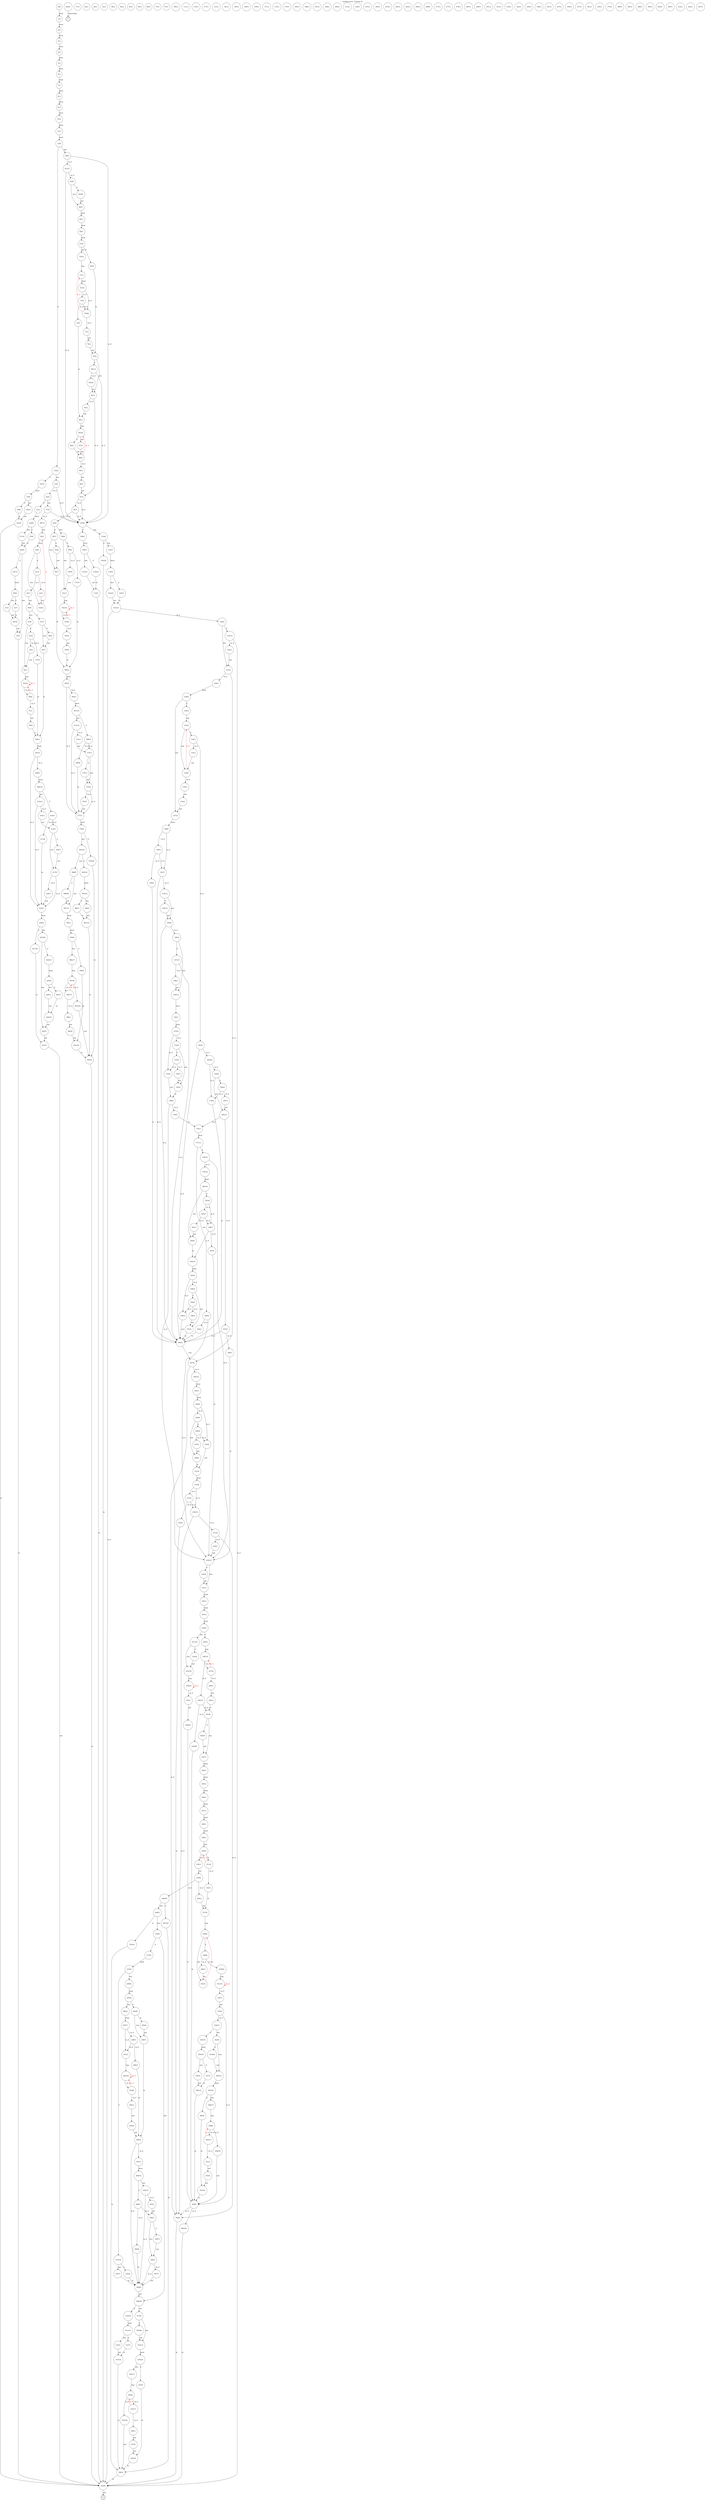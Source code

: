 digraph finite_state_machine {
    label = "mozjpeg.wasm - function 32"
    labelloc =  t
    labelfontsize = 16
    labelfontcolor = black
    labelfontname = "Helvetica"
    node [shape = doublecircle]; E U ;
node [shape=circle, fontcolor=black, style="", label="0(6)"]0
node [shape=circle, fontcolor=black, style="", label="1(1)"]1
node [shape=circle, fontcolor=black, style="", label="2(1)"]2
node [shape=circle, fontcolor=black, style="", label="3(1)"]3
node [shape=circle, fontcolor=black, style="", label="4(1)"]4
node [shape=circle, fontcolor=black, style="", label="5(1)"]5
node [shape=circle, fontcolor=black, style="", label="6(1)"]6
node [shape=circle, fontcolor=black, style="", label="7(1)"]7
node [shape=circle, fontcolor=black, style="", label="8(1)"]8
node [shape=circle, fontcolor=black, style="", label="9(1)"]9
node [shape=circle, fontcolor=black, style="", label="10(1)"]10
node [shape=circle, fontcolor=black, style="", label="11(1)"]11
node [shape=circle, fontcolor=black, style="", label="12(4)"]12
node [shape=circle, fontcolor=black, style="", label="13(22)"]13
node [shape=circle, fontcolor=black, style="", label="14(19)"]14
node [shape=circle, fontcolor=black, style="", label="15(9)"]15
node [shape=circle, fontcolor=black, style="", label="16(8)"]16
node [shape=circle, fontcolor=black, style="", label="17(1)"]17
node [shape=circle, fontcolor=black, style="", label="18(10)"]18
node [shape=circle, fontcolor=black, style="", label="19(18)"]19
node [shape=circle, fontcolor=black, style="", label="20(1)"]20
node [shape=circle, fontcolor=black, style="", label="21(6)"]21
node [shape=circle, fontcolor=black, style="", label="22(2)"]22
node [shape=circle, fontcolor=black, style="", label="23(1)"]23
node [shape=circle, fontcolor=black, style="", label="24(85)"]24
node [shape=circle, fontcolor=black, style="", label="25(9)"]25
node [shape=circle, fontcolor=black, style="", label="26(1)"]26
node [shape=circle, fontcolor=black, style="", label="27(10)"]27
node [shape=circle, fontcolor=black, style="", label="28(30)"]28
node [shape=circle, fontcolor=black, style="", label="29(13)"]29
node [shape=circle, fontcolor=black, style="", label="30(8)"]30
node [shape=circle, fontcolor=black, style="", label="31(7)"]31
node [shape=circle, fontcolor=black, style="", label="32(1)"]32
node [shape=circle, fontcolor=black, style="", label="33(3)"]33
node [shape=circle, fontcolor=black, style="", label="34(14)"]34
node [shape=circle, fontcolor=black, style="", label="35(7)"]35
node [shape=circle, fontcolor=black, style="", label="36(1)"]36
node [shape=circle, fontcolor=black, style="", label="37(5)"]37
node [shape=circle, fontcolor=black, style="", label="38(72)"]38
node [shape=circle, fontcolor=black, style="", label="39(1)"]39
node [shape=circle, fontcolor=black, style="", label="40(5)"]40
node [shape=circle, fontcolor=black, style="", label="41(5)"]41
node [shape=circle, fontcolor=black, style="", label="42(1)"]42
node [shape=circle, fontcolor=black, style="", label="43(22)"]43
node [shape=circle, fontcolor=black, style="", label="44(1)"]44
node [shape=circle, fontcolor=black, style="", label="45(1)"]45
node [shape=circle, fontcolor=black, style="", label="46(9)"]46
node [shape=circle, fontcolor=black, style="", label="47(7)"]47
node [shape=circle, fontcolor=black, style="", label="48(4)"]48
node [shape=circle, fontcolor=black, style="", label="49(7)"]49
node [shape=circle, fontcolor=black, style="", label="50(1)"]50
node [shape=circle, fontcolor=black, style="", label="51(8)"]51
node [shape=circle, fontcolor=black, style="", label="52(5)"]52
node [shape=circle, fontcolor=black, style="", label="53(5)"]53
node [shape=circle, fontcolor=black, style="", label="54(1)"]54
node [shape=circle, fontcolor=black, style="", label="55(10)"]55
node [shape=circle, fontcolor=black, style="", label="56(8)"]56
node [shape=circle, fontcolor=black, style="", label="57(1)"]57
node [shape=circle, fontcolor=black, style="", label="58(4)"]58
node [shape=circle, fontcolor=black, style="", label="59(1)"]59
node [shape=circle, fontcolor=black, style="", label="60(6)"]60
node [shape=circle, fontcolor=black, style="", label="61(12)"]61
node [shape=circle, fontcolor=black, style="", label="62(6)"]62
node [shape=circle, fontcolor=black, style="", label="63(56)"]63
node [shape=circle, fontcolor=black, style="", label="64(5)"]64
node [shape=circle, fontcolor=black, style="", label="65(1)"]65
node [shape=circle, fontcolor=black, style="", label="66(1)"]66
node [shape=circle, fontcolor=black, style="", label="67(9)"]67
node [shape=circle, fontcolor=black, style="", label="68(3)"]68
node [shape=circle, fontcolor=black, style="", label="69(1)"]69
node [shape=circle, fontcolor=black, style="", label="70(16)"]70
node [shape=circle, fontcolor=black, style="", label="71(1)"]71
node [shape=circle, fontcolor=black, style="", label="72(10)"]72
node [shape=circle, fontcolor=black, style="", label="73(5)"]73
node [shape=circle, fontcolor=black, style="", label="74(5)"]74
node [shape=circle, fontcolor=black, style="", label="75(1)"]75
node [shape=circle, fontcolor=black, style="", label="76(28)"]76
node [shape=circle, fontcolor=black, style="", label="77(1)"]77
node [shape=circle, fontcolor=black, style="", label="78(1)"]78
node [shape=circle, fontcolor=black, style="", label="79(5)"]79
node [shape=circle, fontcolor=black, style="", label="80(13)"]80
node [shape=circle, fontcolor=black, style="", label="81(64)"]81
node [shape=circle, fontcolor=black, style="", label="82(3)"]82
node [shape=circle, fontcolor=black, style="", label="83(1)"]83
node [shape=circle, fontcolor=black, style="", label="84(1)"]84
node [shape=circle, fontcolor=black, style="", label="85(24)"]85
node [shape=circle, fontcolor=black, style="", label="86(2)"]86
node [shape=circle, fontcolor=black, style="", label="87(3)"]87
node [shape=circle, fontcolor=black, style="", label="88(2)"]88
node [shape=circle, fontcolor=black, style="", label="89(1)"]89
node [shape=circle, fontcolor=black, style="", label="90(1)"]90
node [shape=circle, fontcolor=black, style="", label="91(3)"]91
node [shape=circle, fontcolor=black, style="", label="92(7)"]92
node [shape=circle, fontcolor=black, style="", label="93(9)"]93
node [shape=circle, fontcolor=black, style="", label="94(7)"]94
node [shape=circle, fontcolor=black, style="", label="95(4)"]95
node [shape=circle, fontcolor=black, style="", label="96(7)"]96
node [shape=circle, fontcolor=black, style="", label="97(1)"]97
node [shape=circle, fontcolor=black, style="", label="98(8)"]98
node [shape=circle, fontcolor=black, style="", label="99(5)"]99
node [shape=circle, fontcolor=black, style="", label="100(5)"]100
node [shape=circle, fontcolor=black, style="", label="101(1)"]101
node [shape=circle, fontcolor=black, style="", label="102(10)"]102
node [shape=circle, fontcolor=black, style="", label="103(8)"]103
node [shape=circle, fontcolor=black, style="", label="104(1)"]104
node [shape=circle, fontcolor=black, style="", label="105(4)"]105
node [shape=circle, fontcolor=black, style="", label="106(1)"]106
node [shape=circle, fontcolor=black, style="", label="107(6)"]107
node [shape=circle, fontcolor=black, style="", label="108(4)"]108
node [shape=circle, fontcolor=black, style="", label="109(7)"]109
node [shape=circle, fontcolor=black, style="", label="110(25)"]110
node [shape=circle, fontcolor=black, style="", label="111(1)"]111
node [shape=circle, fontcolor=black, style="", label="112(21)"]112
node [shape=circle, fontcolor=black, style="", label="113(5)"]113
node [shape=circle, fontcolor=black, style="", label="114(1)"]114
node [shape=circle, fontcolor=black, style="", label="115(6)"]115
node [shape=circle, fontcolor=black, style="", label="116(29)"]116
node [shape=circle, fontcolor=black, style="", label="117(1)"]117
node [shape=circle, fontcolor=black, style="", label="118(7)"]118
node [shape=circle, fontcolor=black, style="", label="119(3)"]119
node [shape=circle, fontcolor=black, style="", label="120(3)"]120
node [shape=circle, fontcolor=black, style="", label="121(1)"]121
node [shape=circle, fontcolor=black, style="", label="122(23)"]122
node [shape=circle, fontcolor=black, style="", label="123(12)"]123
node [shape=circle, fontcolor=black, style="", label="124(4)"]124
node [shape=circle, fontcolor=black, style="", label="125(13)"]125
node [shape=circle, fontcolor=black, style="", label="126(1)"]126
node [shape=circle, fontcolor=black, style="", label="127(5)"]127
node [shape=circle, fontcolor=black, style="", label="128(1)"]128
node [shape=circle, fontcolor=black, style="", label="129(4)"]129
node [shape=circle, fontcolor=black, style="", label="130(3)"]130
node [shape=circle, fontcolor=black, style="", label="131(6)"]131
node [shape=circle, fontcolor=black, style="", label="132(7)"]132
node [shape=circle, fontcolor=black, style="", label="133(1)"]133
node [shape=circle, fontcolor=black, style="", label="134(4)"]134
node [shape=circle, fontcolor=black, style="", label="135(1)"]135
node [shape=circle, fontcolor=black, style="", label="136(1)"]136
node [shape=circle, fontcolor=black, style="", label="137(3)"]137
node [shape=circle, fontcolor=black, style="", label="138(8)"]138
node [shape=circle, fontcolor=black, style="", label="139(3)"]139
node [shape=circle, fontcolor=black, style="", label="140(4)"]140
node [shape=circle, fontcolor=black, style="", label="141(1)"]141
node [shape=circle, fontcolor=black, style="", label="142(7)"]142
node [shape=circle, fontcolor=black, style="", label="143(11)"]143
node [shape=circle, fontcolor=black, style="", label="144(13)"]144
node [shape=circle, fontcolor=black, style="", label="145(8)"]145
node [shape=circle, fontcolor=black, style="", label="146(4)"]146
node [shape=circle, fontcolor=black, style="", label="147(13)"]147
node [shape=circle, fontcolor=black, style="", label="148(1)"]148
node [shape=circle, fontcolor=black, style="", label="149(12)"]149
node [shape=circle, fontcolor=black, style="", label="150(1)"]150
node [shape=circle, fontcolor=black, style="", label="151(9)"]151
node [shape=circle, fontcolor=black, style="", label="152(6)"]152
node [shape=circle, fontcolor=black, style="", label="153(4)"]153
node [shape=circle, fontcolor=black, style="", label="154(1)"]154
node [shape=circle, fontcolor=black, style="", label="155(4)"]155
node [shape=circle, fontcolor=black, style="", label="156(1)"]156
node [shape=circle, fontcolor=black, style="", label="157(6)"]157
node [shape=circle, fontcolor=black, style="", label="158(4)"]158
node [shape=circle, fontcolor=black, style="", label="159(3)"]159
node [shape=circle, fontcolor=black, style="", label="160(1)"]160
node [shape=circle, fontcolor=black, style="", label="161(9)"]161
node [shape=circle, fontcolor=black, style="", label="162(20)"]162
node [shape=circle, fontcolor=black, style="", label="163(6)"]163
node [shape=circle, fontcolor=black, style="", label="164(4)"]164
node [shape=circle, fontcolor=black, style="", label="165(1)"]165
node [shape=circle, fontcolor=black, style="", label="166(11)"]166
node [shape=circle, fontcolor=black, style="", label="167(4)"]167
node [shape=circle, fontcolor=black, style="", label="168(1)"]168
node [shape=circle, fontcolor=black, style="", label="169(1)"]169
node [shape=circle, fontcolor=black, style="", label="170(3)"]170
node [shape=circle, fontcolor=black, style="", label="171(1)"]171
node [shape=circle, fontcolor=black, style="", label="172(3)"]172
node [shape=circle, fontcolor=black, style="", label="173(1)"]173
node [shape=circle, fontcolor=black, style="", label="174(4)"]174
node [shape=circle, fontcolor=black, style="", label="175(1)"]175
node [shape=circle, fontcolor=black, style="", label="176(1)"]176
node [shape=circle, fontcolor=black, style="", label="177(11)"]177
node [shape=circle, fontcolor=black, style="", label="178(15)"]178
node [shape=circle, fontcolor=black, style="", label="179(12)"]179
node [shape=circle, fontcolor=black, style="", label="180(10)"]180
node [shape=circle, fontcolor=black, style="", label="181(6)"]181
node [shape=circle, fontcolor=black, style="", label="182(3)"]182
node [shape=circle, fontcolor=black, style="", label="183(1)"]183
node [shape=circle, fontcolor=black, style="", label="184(4)"]184
node [shape=circle, fontcolor=black, style="", label="185(1)"]185
node [shape=circle, fontcolor=black, style="", label="186(7)"]186
node [shape=circle, fontcolor=black, style="", label="187(5)"]187
node [shape=circle, fontcolor=black, style="", label="188(1)"]188
node [shape=circle, fontcolor=black, style="", label="189(4)"]189
node [shape=circle, fontcolor=black, style="", label="190(1)"]190
node [shape=circle, fontcolor=black, style="", label="191(1)"]191
node [shape=circle, fontcolor=black, style="", label="192(12)"]192
node [shape=circle, fontcolor=black, style="", label="193(9)"]193
node [shape=circle, fontcolor=black, style="", label="194(6)"]194
node [shape=circle, fontcolor=black, style="", label="195(4)"]195
node [shape=circle, fontcolor=black, style="", label="196(1)"]196
node [shape=circle, fontcolor=black, style="", label="197(4)"]197
node [shape=circle, fontcolor=black, style="", label="198(1)"]198
node [shape=circle, fontcolor=black, style="", label="199(4)"]199
node [shape=circle, fontcolor=black, style="", label="200(7)"]200
node [shape=circle, fontcolor=black, style="", label="201(4)"]201
node [shape=circle, fontcolor=black, style="", label="202(12)"]202
node [shape=circle, fontcolor=black, style="", label="203(1)"]203
node [shape=circle, fontcolor=black, style="", label="204(9)"]204
node [shape=circle, fontcolor=black, style="", label="205(6)"]205
node [shape=circle, fontcolor=black, style="", label="206(4)"]206
node [shape=circle, fontcolor=black, style="", label="207(1)"]207
node [shape=circle, fontcolor=black, style="", label="208(4)"]208
node [shape=circle, fontcolor=black, style="", label="209(1)"]209
node [shape=circle, fontcolor=black, style="", label="210(6)"]210
node [shape=circle, fontcolor=black, style="", label="211(3)"]211
node [shape=circle, fontcolor=black, style="", label="212(8)"]212
node [shape=circle, fontcolor=black, style="", label="213(3)"]213
node [shape=circle, fontcolor=black, style="", label="214(4)"]214
node [shape=circle, fontcolor=black, style="", label="215(1)"]215
node [shape=circle, fontcolor=black, style="", label="216(15)"]216
node [shape=circle, fontcolor=black, style="", label="217(9)"]217
node [shape=circle, fontcolor=black, style="", label="218(1)"]218
node [shape=circle, fontcolor=black, style="", label="219(12)"]219
node [shape=circle, fontcolor=black, style="", label="220(4)"]220
node [shape=circle, fontcolor=black, style="", label="221(1)"]221
node [shape=circle, fontcolor=black, style="", label="222(1)"]222
node [shape=circle, fontcolor=black, style="", label="223(1)"]223
node [shape=circle, fontcolor=black, style="", label="224(4)"]224
node [shape=circle, fontcolor=black, style="", label="225(3)"]225
node [shape=circle, fontcolor=black, style="", label="226(10)"]226
node [shape=circle, fontcolor=black, style="", label="227(4)"]227
node [shape=circle, fontcolor=black, style="", label="228(1)"]228
node [shape=circle, fontcolor=black, style="", label="229(1)"]229
node [shape=circle, fontcolor=black, style="", label="230(1)"]230
node [shape=circle, fontcolor=black, style="", label="231(10)"]231
node [shape=circle, fontcolor=black, style="", label="232(4)"]232
node [shape=circle, fontcolor=black, style="", label="233(19)"]233
node [shape=circle, fontcolor=black, style="", label="234(23)"]234
node [shape=circle, fontcolor=black, style="", label="235(1)"]235
node [shape=circle, fontcolor=black, style="", label="236(42)"]236
node [shape=circle, fontcolor=black, style="", label="237(1)"]237
node [shape=circle, fontcolor=black, style="", label="238(13)"]238
node [shape=circle, fontcolor=black, style="", label="239(48)"]239
node [shape=circle, fontcolor=black, style="", label="240(1)"]240
node [shape=circle, fontcolor=black, style="", label="241(6)"]241
node [shape=circle, fontcolor=black, style="", label="242(6)"]242
node [shape=circle, fontcolor=black, style="", label="243(7)"]243
node [shape=circle, fontcolor=black, style="", label="244(1)"]244
node [shape=circle, fontcolor=black, style="", label="245(1)"]245
node [shape=circle, fontcolor=black, style="", label="246(1)"]246
node [shape=circle, fontcolor=black, style="", label="247(1)"]247
node [shape=circle, fontcolor=black, style="", label="248(1)"]248
node [shape=circle, fontcolor=black, style="", label="249(1)"]249
node [shape=circle, fontcolor=black, style="", label="250(5)"]250
node [shape=circle, fontcolor=black, style="", label="251(4)"]251
node [shape=circle, fontcolor=black, style="", label="252(1)"]252
node [shape=circle, fontcolor=black, style="", label="253(1)"]253
node [shape=circle, fontcolor=black, style="", label="254(1)"]254
node [shape=circle, fontcolor=black, style="", label="255(6)"]255
node [shape=circle, fontcolor=black, style="", label="256(1)"]256
node [shape=circle, fontcolor=black, style="", label="257(3)"]257
node [shape=circle, fontcolor=black, style="", label="258(6)"]258
node [shape=circle, fontcolor=black, style="", label="259(8)"]259
node [shape=circle, fontcolor=black, style="", label="260(1)"]260
node [shape=circle, fontcolor=black, style="", label="261(4)"]261
node [shape=circle, fontcolor=black, style="", label="262(1)"]262
node [shape=circle, fontcolor=black, style="", label="263(1)"]263
node [shape=circle, fontcolor=black, style="", label="264(1)"]264
node [shape=circle, fontcolor=black, style="", label="265(1)"]265
node [shape=circle, fontcolor=black, style="", label="266(56)"]266
node [shape=circle, fontcolor=black, style="", label="267(16)"]267
node [shape=circle, fontcolor=black, style="", label="268(1)"]268
node [shape=circle, fontcolor=black, style="", label="269(5)"]269
node [shape=circle, fontcolor=black, style="", label="270(21)"]270
node [shape=circle, fontcolor=black, style="", label="271(1)"]271
node [shape=circle, fontcolor=black, style="", label="272(8)"]272
node [shape=circle, fontcolor=black, style="", label="273(5)"]273
node [shape=circle, fontcolor=black, style="", label="274(4)"]274
node [shape=circle, fontcolor=black, style="", label="275(19)"]275
node [shape=circle, fontcolor=black, style="", label="276(9)"]276
node [shape=circle, fontcolor=black, style="", label="277(1)"]277
node [shape=circle, fontcolor=black, style="", label="278(7)"]278
node [shape=circle, fontcolor=black, style="", label="279(1)"]279
node [shape=circle, fontcolor=black, style="", label="280(4)"]280
node [shape=circle, fontcolor=black, style="", label="281(6)"]281
node [shape=circle, fontcolor=black, style="", label="282(6)"]282
node [shape=circle, fontcolor=black, style="", label="283(4)"]283
node [shape=circle, fontcolor=black, style="", label="284(7)"]284
node [shape=circle, fontcolor=black, style="", label="285(1)"]285
node [shape=circle, fontcolor=black, style="", label="286(1)"]286
node [shape=circle, fontcolor=black, style="", label="287(7)"]287
node [shape=circle, fontcolor=black, style="", label="288(7)"]288
node [shape=circle, fontcolor=black, style="", label="289(3)"]289
node [shape=circle, fontcolor=black, style="", label="290(1)"]290
node [shape=circle, fontcolor=black, style="", label="291(1)"]291
node [shape=circle, fontcolor=black, style="", label="292(10)"]292
node [shape=circle, fontcolor=black, style="", label="293(8)"]293
node [shape=circle, fontcolor=black, style="", label="294(1)"]294
node [shape=circle, fontcolor=black, style="", label="295(4)"]295
node [shape=circle, fontcolor=black, style="", label="296(3)"]296
node [shape=circle, fontcolor=black, style="", label="297(1)"]297
node [shape=circle, fontcolor=black, style="", label="298(12)"]298
node [shape=circle, fontcolor=black, style="", label="299(5)"]299
node [shape=circle, fontcolor=black, style="", label="300(9)"]300
node [shape=circle, fontcolor=black, style="", label="301(1)"]301
node [shape=circle, fontcolor=black, style="", label="302(14)"]302
node [shape=circle, fontcolor=black, style="", label="303(1)"]303
node [shape=circle, fontcolor=black, style="", label="304(7)"]304
node [shape=circle, fontcolor=black, style="", label="305(7)"]305
node [shape=circle, fontcolor=black, style="", label="306(5)"]306
node [shape=circle, fontcolor=black, style="", label="307(7)"]307
node [shape=circle, fontcolor=black, style="", label="308(9)"]308
node [shape=circle, fontcolor=black, style="", label="309(20)"]309
node [shape=circle, fontcolor=black, style="", label="310(10)"]310
node [shape=circle, fontcolor=black, style="", label="311(10)"]311
node [shape=circle, fontcolor=black, style="", label="312(7)"]312
node [shape=circle, fontcolor=black, style="", label="313(1)"]313
node [shape=circle, fontcolor=black, style="", label="314(3)"]314
node [shape=circle, fontcolor=black, style="", label="315(14)"]315
node [shape=circle, fontcolor=black, style="", label="316(1)"]316
node [shape=circle, fontcolor=black, style="", label="317(6)"]317
node [shape=circle, fontcolor=black, style="", label="318(56)"]318
node [shape=circle, fontcolor=black, style="", label="319(13)"]319
node [shape=circle, fontcolor=black, style="", label="320(10)"]320
node [shape=circle, fontcolor=black, style="", label="321(9)"]321
node [shape=circle, fontcolor=black, style="", label="322(1)"]322
node [shape=circle, fontcolor=black, style="", label="323(17)"]323
node [shape=circle, fontcolor=black, style="", label="324(8)"]324
node [shape=circle, fontcolor=black, style="", label="325(17)"]325
node [shape=circle, fontcolor=black, style="", label="326(1)"]326
node [shape=circle, fontcolor=black, style="", label="327(4)"]327
node [shape=circle, fontcolor=black, style="", label="328(10)"]328
node [shape=circle, fontcolor=black, style="", label="329(1)"]329
node [shape=circle, fontcolor=black, style="", label="330(95)"]330
node [shape=circle, fontcolor=black, style="", label="331(15)"]331
node [shape=circle, fontcolor=black, style="", label="332(1)"]332
node [shape=circle, fontcolor=black, style="", label="333(4)"]333
node [shape=circle, fontcolor=black, style="", label="334(21)"]334
node [shape=circle, fontcolor=black, style="", label="335(10)"]335
node [shape=circle, fontcolor=black, style="", label="336(10)"]336
node [shape=circle, fontcolor=black, style="", label="337(7)"]337
node [shape=circle, fontcolor=black, style="", label="338(1)"]338
node [shape=circle, fontcolor=black, style="", label="339(3)"]339
node [shape=circle, fontcolor=black, style="", label="340(14)"]340
node [shape=circle, fontcolor=black, style="", label="341(1)"]341
node [shape=circle, fontcolor=black, style="", label="342(9)"]342
node [shape=circle, fontcolor=black, style="", label="343(56)"]343
node [shape=circle, fontcolor=black, style="", label="344(10)"]344
node [shape=circle, fontcolor=black, style="", label="345(10)"]345
node [shape=circle, fontcolor=black, style="", label="346(9)"]346
node [shape=circle, fontcolor=black, style="", label="347(1)"]347
node [shape=circle, fontcolor=black, style="", label="348(17)"]348
node [shape=circle, fontcolor=black, style="", label="349(8)"]349
node [shape=circle, fontcolor=black, style="", label="350(17)"]350
node [shape=circle, fontcolor=black, style="", label="351(1)"]351
node [shape=circle, fontcolor=black, style="", label="352(4)"]352
node [shape=circle, fontcolor=black, style="", label="353(10)"]353
node [shape=circle, fontcolor=black, style="", label="354(1)"]354
node [shape=circle, fontcolor=black, style="", label="355(18)"]355
node [shape=circle, fontcolor=black, style="", label="356(5)"]356
node [shape=circle, fontcolor=black, style="", label="357(1)"]357
node [shape=circle, fontcolor=black, style="", label="358(18)"]358
node [shape=circle, fontcolor=black, style="", label="359(6)"]359
node [shape=circle, fontcolor=black, style="", label="360(29)"]360
node [shape=circle, fontcolor=black, style="", label="361(1)"]361
node [shape=circle, fontcolor=black, style="", label="362(6)"]362
node [shape=circle, fontcolor=black, style="", label="363(1)"]363
node [shape=circle, fontcolor=black, style="", label="364(1)"]364
node [shape=circle, fontcolor=black, style="", label="365(3)"]365
node [shape=circle, fontcolor=black, style="", label="366(1)"]366
node [shape=circle, fontcolor=black, style="", label="367(12)"]367
node [shape=circle, fontcolor=black, style="", label="368(5)"]368
node [shape=circle, fontcolor=black, style="", label="369(9)"]369
node [shape=circle, fontcolor=black, style="", label="370(1)"]370
node [shape=circle, fontcolor=black, style="", label="371(14)"]371
node [shape=circle, fontcolor=black, style="", label="372(1)"]372
node [shape=circle, fontcolor=black, style="", label="373(7)"]373
node [shape=circle, fontcolor=black, style="", label="374(7)"]374
node [shape=circle, fontcolor=black, style="", label="375(5)"]375
node [shape=circle, fontcolor=black, style="", label="376(7)"]376
node [shape=circle, fontcolor=black, style="", label="377(1)"]377
node [shape=circle, fontcolor=black, style="", label="378(4)"]378
node [shape=circle, fontcolor=black, style="", label="379(18)"]379
node [shape=circle, fontcolor=black, style="", label="380(1)"]380
node [shape=circle, fontcolor=black, style="", label="381(22)"]381
node [shape=circle, fontcolor=black, style="", label="382(10)"]382
node [shape=circle, fontcolor=black, style="", label="383(10)"]383
node [shape=circle, fontcolor=black, style="", label="384(7)"]384
node [shape=circle, fontcolor=black, style="", label="385(1)"]385
node [shape=circle, fontcolor=black, style="", label="386(3)"]386
node [shape=circle, fontcolor=black, style="", label="387(14)"]387
node [shape=circle, fontcolor=black, style="", label="388(1)"]388
node [shape=circle, fontcolor=black, style="", label="389(6)"]389
node [shape=circle, fontcolor=black, style="", label="390(56)"]390
node [shape=circle, fontcolor=black, style="", label="391(13)"]391
node [shape=circle, fontcolor=black, style="", label="392(1)"]392
node [shape=circle, fontcolor=black, style="", label="393(8)"]393
node [shape=circle, fontcolor=black, style="", label="394(9)"]394
node [shape=circle, fontcolor=black, style="", label="395(1)"]395
node [shape=circle, fontcolor=black, style="", label="396(17)"]396
node [shape=circle, fontcolor=black, style="", label="397(8)"]397
node [shape=circle, fontcolor=black, style="", label="398(17)"]398
node [shape=circle, fontcolor=black, style="", label="399(1)"]399
node [shape=circle, fontcolor=black, style="", label="400(4)"]400
node [shape=circle, fontcolor=black, style="", label="401(10)"]401
node [shape=circle, fontcolor=black, style="", label="402(1)"]402
node [shape=circle, fontcolor=black, style="", label="403(18)"]403
node [shape=circle, fontcolor=black, style="", label="404(5)"]404
node [shape=circle, fontcolor=black, style="", label="405(1)"]405
node [shape=circle, fontcolor=black, style="", label="406(1)"]406
node [shape=circle, fontcolor=black, style="", label="407(3)"]407
node [shape=circle, fontcolor=black, style="", label="408(1)"]408
node [shape=circle, fontcolor=black, style="", label="409(12)"]409
node [shape=circle, fontcolor=black, style="", label="410(5)"]410
node [shape=circle, fontcolor=black, style="", label="411(8)"]411
node [shape=circle, fontcolor=black, style="", label="412(1)"]412
node [shape=circle, fontcolor=black, style="", label="413(14)"]413
node [shape=circle, fontcolor=black, style="", label="414(1)"]414
node [shape=circle, fontcolor=black, style="", label="415(7)"]415
node [shape=circle, fontcolor=black, style="", label="416(7)"]416
node [shape=circle, fontcolor=black, style="", label="417(5)"]417
node [shape=circle, fontcolor=black, style="", label="418(7)"]418
node [shape=circle, fontcolor=black, style="", label="419(1)"]419
node [shape=circle, fontcolor=black, style="", label="420(4)"]420
node [shape=circle, fontcolor=black, style="", label="421(18)"]421
node [shape=circle, fontcolor=black, style="", label="422(1)"]422
node [shape=circle, fontcolor=black, style="", label="423(20)"]423
node [shape=circle, fontcolor=black, style="", label="424(13)"]424
node [shape=circle, fontcolor=black, style="", label="425(8)"]425
node [shape=circle, fontcolor=black, style="", label="426(7)"]426
node [shape=circle, fontcolor=black, style="", label="427(1)"]427
node [shape=circle, fontcolor=black, style="", label="428(3)"]428
node [shape=circle, fontcolor=black, style="", label="429(14)"]429
node [shape=circle, fontcolor=black, style="", label="430(7)"]430
node [shape=circle, fontcolor=black, style="", label="431(5)"]431
node [shape=circle, fontcolor=black, style="", label="432(6)"]432
node [shape=circle, fontcolor=black, style="", label="E"]E
node [shape=circle, fontcolor=black, style="", label="U"]U
    0 -> 1[label="block"];
    1 -> 2[label="block"];
    2 -> 3[label="block"];
    3 -> 4[label="block"];
    4 -> 5[label="block"];
    5 -> 6[label="block"];
    6 -> 7[label="block"];
    7 -> 8[label="block"];
    8 -> 9[label="block"];
    9 -> 10[label="block"];
    10 -> 11[label="block"];
    11 -> 12[label="block"];
    12 -> 13[label="if"];
    12 -> 60[label="else"];
    13 -> 14[label="if"];
    13 -> 21[label="else"];
    14 -> 15[label="block"];
    15 -> 16[label="if"];
    15 -> 18[label="else"];
    16 -> 19[label="br"];
    18 -> 19[label="end"];
    19 -> 432[label="br"];
    21 -> 22[label="~br_if"];
    21 -> 107[label="br_if"];
    22 -> 23[label="if"];
    22 -> 37[label="else"];
    23 -> 24[label="block"];
    24 -> 25[label="if"];
    24 -> 27[label="else"];
    25 -> 28[label="br"];
    27 -> 28[label="end"];
    28 -> 29[label="if"];
    28 -> 35[label="else"];
    29 -> 30[label="block"];
    30 -> 31[label="if"];
    30 -> 33[label="else"];
    31 -> 34[label="br"];
    33 -> 34[label="end"];
    34 -> 35[label="end"];
    35 -> 432[label="br"];
    37 -> 38[label="~br_if"];
    37 -> 107[label="br_if"];
    38 -> 39[label="loop"];
    39 -> 40[label="block"];
    40 -> 41[label="if"];
    40 -> 43[label="else"];
    41 -> 42[label="~br_if"];
    41 -> 45[label="br_if"];
    42 -> 43[label="end"];
    43 -> 39[color="red" fontcolor="red" label="br"];
    45 -> 46[label="end"];
    46 -> 47[label="if"];
    46 -> 51[label="else"];
    47 -> 48[label="if"];
    47 -> 49[label="else"];
    48 -> 49[label="end"];
    49 -> 406[label="br"];
    51 -> 52[label="if"];
    51 -> 54[label="else"];
    52 -> 53[label="~br_if"];
    52 -> 170[label="br_if"];
    53 -> 54[label="end"];
    54 -> 55[label="loop"];
    55 -> 56[label="~br_if"];
    55 -> 55[color="red" fontcolor="red" label="br_if"];
    56 -> 57[label="~br_if"];
    56 -> 55[color="red" fontcolor="red" label="br_if"];
    57 -> 58[label="end"];
    58 -> 406[label="br"];
    60 -> 61[label="~br_if"];
    60 -> 107[label="br_if"];
    61 -> 62[label="~br_if"];
    61 -> 107[label="br_if"];
    62 -> 63[label="if"];
    62 -> 64[label="else"];
    63 -> 64[label="end"];
    64 -> 65[label="block"];
    65 -> 66[label="block"];
    66 -> 67[label="block"];
    67 -> 68[label="if"];
    67 -> 70[label="else"];
    68 -> 79[label="br"];
    70 -> 71[label="loop"];
    71 -> 72[label="block"];
    72 -> 73[label="~br_if"];
    72 -> 76[label="br_if"];
    73 -> 74[label="~br_if"];
    73 -> 76[label="br_if"];
    74 -> 84[label="br"];
    76 -> 77[label="~br_if"];
    76 -> 71[color="red" fontcolor="red" label="br_if"];
    77 -> 78[label="end"];
    78 -> 79[label="end"];
    79 -> 80[label="if"];
    79 -> 82[label="else"];
    80 -> 81[label="~br_if"];
    80 -> 107[label="br_if"];
    81 -> 82[label="end"];
    82 -> 83[label="~br_if"];
    82 -> 91[label="br_if"];
    83 -> 84[label="end"];
    84 -> 85[label="loop"];
    85 -> 86[label="if"];
    85 -> 87[label="else"];
    86 -> 88[label="end"];
    87 -> 88[label="end"];
    88 -> 89[label="~br_if"];
    88 -> 85[color="red" fontcolor="red" label="br_if"];
    89 -> 90[label="end"];
    90 -> 91[label="end"];
    91 -> 92[label="~br_if"];
    91 -> 107[label="br_if"];
    92 -> 93[label="~br_if"];
    92 -> 107[label="br_if"];
    93 -> 94[label="if"];
    93 -> 98[label="else"];
    94 -> 95[label="if"];
    94 -> 96[label="else"];
    95 -> 96[label="end"];
    96 -> 364[label="br"];
    98 -> 99[label="if"];
    98 -> 101[label="else"];
    99 -> 100[label="~br_if"];
    99 -> 172[label="br_if"];
    100 -> 101[label="end"];
    101 -> 102[label="loop"];
    102 -> 103[label="~br_if"];
    102 -> 102[color="red" fontcolor="red" label="br_if"];
    103 -> 104[label="~br_if"];
    103 -> 102[color="red" fontcolor="red" label="br_if"];
    104 -> 105[label="end"];
    105 -> 364[label="br"];
    107 -> 108[label="if"];
    107 -> 115[label="else"];
    108 -> 109[label="block"];
    109 -> 110[label="if"];
    109 -> 112[label="else"];
    110 -> 113[label="br"];
    112 -> 113[label="end"];
    113 -> 432[label="br"];
    115 -> 116[label="if"];
    115 -> 118[label="else"];
    116 -> 432[label="br"];
    118 -> 119[label="block"];
    119 -> 120[label="if"];
    119 -> 122[label="else"];
    120 -> 123[label="br"];
    122 -> 123[label="end"];
    123 -> 124[label="~br_if"];
    123 -> 432[label="br_if"];
    124 -> 125[label="if"];
    124 -> 127[label="else"];
    125 -> 126[label="~br_if"];
    125 -> 432[label="br_if"];
    126 -> 127[label="end"];
    127 -> 128[label="~br_if"];
    127 -> 201[label="br_if"];
    128 -> 129[label="block"];
    129 -> 130[label="if"];
    129 -> 137[label="else"];
    130 -> 131[label="loop"];
    131 -> 132[label="if"];
    131 -> 134[label="else"];
    132 -> 133[label="~br_if"];
    132 -> 161[label="br_if"];
    133 -> 134[label="end"];
    134 -> 135[label="~br_if"];
    134 -> 131[color="red" fontcolor="red" label="br_if"];
    135 -> 136[label="end"];
    136 -> 137[label="end"];
    137 -> 138[label="block"];
    138 -> 139[label="~br_if"];
    138 -> 142[label="br_if"];
    139 -> 140[label="~br_if"];
    139 -> 142[label="br_if"];
    140 -> 200[label="br"];
    142 -> 143[label="~br_if"];
    142 -> 200[label="br_if"];
    143 -> 144[label="if"];
    143 -> 145[label="else"];
    144 -> 145[label="end"];
    145 -> 146[label="~br_if"];
    145 -> 200[label="br_if"];
    146 -> 147[label="if"];
    146 -> 149[label="else"];
    147 -> 148[label="~br_if"];
    147 -> 200[label="br_if"];
    148 -> 149[label="end"];
    149 -> 150[label="block"];
    150 -> 151[label="block"];
    151 -> 152[label="~br_if"];
    151 -> 157[label="br_if"];
    152 -> 153[label="if"];
    152 -> 155[label="else"];
    153 -> 154[label="~br_if"];
    153 -> 157[label="br_if"];
    154 -> 155[label="end"];
    155 -> 158[label="br"];
    157 -> 158[label="end"];
    158 -> 159[label="~br_if"];
    158 -> 219[label="br_if"];
    159 -> 176[label="br"];
    161 -> 162[label="~br_if"];
    161 -> 200[label="br_if"];
    162 -> 163[label="~br_if"];
    162 -> 174[label="br_if"];
    163 -> 164[label="if"];
    163 -> 166[label="else"];
    164 -> 165[label="~br_if"];
    164 -> 174[label="br_if"];
    165 -> 166[label="end"];
    166 -> 167[label="~br_if"];
    166 -> 176[label="br_if"];
    167 -> 168[label="~br_if"];
    167 -> 200[label="br_if"];
    168 -> 219[label="br"];
    170 -> 406[label="br"];
    172 -> 364[label="br"];
    174 -> 200[label="br"];
    176 -> 177[label="block"];
    177 -> 178[label="if"];
    177 -> 189[label="else"];
    178 -> 179[label="~br_if"];
    178 -> 219[label="br_if"];
    179 -> 180[label="block"];
    180 -> 181[label="if"];
    180 -> 184[label="else"];
    181 -> 182[label="~br_if"];
    181 -> 186[label="br_if"];
    182 -> 183[label="~br_if"];
    182 -> 186[label="br_if"];
    183 -> 184[label="end"];
    184 -> 192[label="br"];
    186 -> 187[label="~br_if"];
    186 -> 192[label="br_if"];
    187 -> 219[label="br"];
    189 -> 190[label="~br_if"];
    189 -> 219[label="br_if"];
    190 -> 200[label="br"];
    192 -> 193[label="block"];
    193 -> 194[label="~br_if"];
    193 -> 199[label="br_if"];
    194 -> 195[label="if"];
    194 -> 197[label="else"];
    195 -> 196[label="~br_if"];
    195 -> 199[label="br_if"];
    196 -> 197[label="end"];
    197 -> 200[label="br"];
    199 -> 200[label="end"];
    200 -> 201[label="end"];
    201 -> 202[label="~br_if"];
    201 -> 362[label="br_if"];
    202 -> 203[label="block"];
    203 -> 204[label="block"];
    204 -> 205[label="~br_if"];
    204 -> 210[label="br_if"];
    205 -> 206[label="if"];
    205 -> 208[label="else"];
    206 -> 207[label="~br_if"];
    206 -> 210[label="br_if"];
    207 -> 208[label="end"];
    208 -> 211[label="br"];
    210 -> 211[label="end"];
    211 -> 212[label="block"];
    212 -> 213[label="~br_if"];
    212 -> 216[label="br_if"];
    213 -> 214[label="~br_if"];
    213 -> 216[label="br_if"];
    214 -> 362[label="br"];
    216 -> 217[label="~br_if"];
    216 -> 362[label="br_if"];
    217 -> 218[label="~br_if"];
    217 -> 362[label="br_if"];
    218 -> 219[label="end"];
    219 -> 220[label="if"];
    219 -> 221[label="else"];
    220 -> 221[label="end"];
    221 -> 222[label="block"];
    222 -> 223[label="block"];
    223 -> 224[label="block"];
    224 -> 225[label="if"];
    224 -> 231[label="else"];
    225 -> 226[label="loop"];
    226 -> 227[label="~br_if"];
    226 -> 238[label="br_if"];
    227 -> 228[label="~br_if"];
    227 -> 226[color="red" fontcolor="red" label="br_if"];
    228 -> 229[label="end"];
    229 -> 241[label="br"];
    231 -> 232[label="if"];
    231 -> 233[label="else"];
    232 -> 233[label="end"];
    233 -> 234[label="loop"];
    234 -> 235[label="~br_if"];
    234 -> 234[color="red" fontcolor="red" label="br_if"];
    235 -> 236[label="end"];
    236 -> 359[label="br"];
    238 -> 239[label="~br_if"];
    238 -> 241[label="br_if"];
    239 -> 359[label="br"];
    241 -> 242[label="if"];
    241 -> 243[label="else"];
    242 -> 243[label="end"];
    243 -> 244[label="block"];
    244 -> 245[label="block"];
    245 -> 246[label="block"];
    246 -> 247[label="block"];
    247 -> 248[label="block"];
    248 -> 249[label="block"];
    249 -> 250[label="loop"];
    250 -> 251[label="if"];
    250 -> 254[label="else"];
    251 -> 252[label="~br_if"];
    251 -> 250[color="red" fontcolor="red" label="br_if"];
    252 -> 257[label="br"];
    254 -> 255[label="end"];
    255 -> 256[label="~br_if"];
    255 -> 266[label="br_if"];
    256 -> 257[label="end"];
    257 -> 258[label="loop"];
    258 -> 259[label="if"];
    258 -> 261[label="else"];
    259 -> 260[label="~br_if"];
    259 -> 330[label="br_if"];
    260 -> 261[label="end"];
    261 -> 258[color="red" fontcolor="red" label="br"];
    264 -> U[label="unreachable"];
    266 -> 267[label="if"];
    266 -> 269[label="else"];
    267 -> 356[label="br"];
    269 -> 270[label="if"];
    269 -> 272[label="else"];
    270 -> 356[label="br"];
    272 -> 273[label="if"];
    272 -> 309[label="else"];
    273 -> 274[label="block"];
    274 -> 275[label="if"];
    274 -> 280[label="else"];
    275 -> 276[label="if"];
    275 -> 278[label="else"];
    276 -> 308[label="br"];
    278 -> 308[label="br"];
    280 -> 281[label="block"];
    281 -> 282[label="if"];
    281 -> 286[label="else"];
    282 -> 283[label="if"];
    282 -> 284[label="else"];
    283 -> 284[label="end"];
    284 -> 296[label="br"];
    286 -> 287[label="block"];
    287 -> 288[label="~br_if"];
    287 -> 291[label="br_if"];
    288 -> 289[label="~br_if"];
    288 -> 291[label="br_if"];
    289 -> 296[label="br"];
    291 -> 292[label="loop"];
    292 -> 293[label="~br_if"];
    292 -> 292[color="red" fontcolor="red" label="br_if"];
    293 -> 294[label="~br_if"];
    293 -> 292[color="red" fontcolor="red" label="br_if"];
    294 -> 295[label="end"];
    295 -> 296[label="end"];
    296 -> 297[label="~br_if"];
    296 -> 308[label="br_if"];
    297 -> 298[label="block"];
    298 -> 299[label="if"];
    298 -> 302[label="else"];
    299 -> 300[label="~br_if"];
    299 -> 304[label="br_if"];
    300 -> 308[label="br"];
    302 -> 303[label="~br_if"];
    302 -> 308[label="br_if"];
    303 -> 304[label="end"];
    304 -> 305[label="if"];
    304 -> 306[label="else"];
    305 -> 306[label="end"];
    306 -> 307[label="~br_if"];
    306 -> 308[label="br_if"];
    307 -> 308[label="end"];
    308 -> 309[label="end"];
    309 -> 310[label="if"];
    309 -> 317[label="else"];
    310 -> 311[label="block"];
    311 -> 312[label="if"];
    311 -> 314[label="else"];
    312 -> 315[label="br"];
    314 -> 315[label="end"];
    315 -> 356[label="br"];
    317 -> 318[label="if"];
    317 -> 319[label="else"];
    318 -> 319[label="end"];
    319 -> 320[label="block"];
    320 -> 321[label="if"];
    320 -> 323[label="else"];
    321 -> 328[label="br"];
    323 -> 324[label="loop"];
    324 -> 325[label="~br_if"];
    324 -> 355[label="br_if"];
    325 -> 326[label="~br_if"];
    325 -> 324[color="red" fontcolor="red" label="br_if"];
    326 -> 327[label="end"];
    327 -> 328[label="end"];
    328 -> 356[label="br"];
    330 -> 331[label="loop"];
    331 -> 332[label="~br_if"];
    331 -> 331[color="red" fontcolor="red" label="br_if"];
    332 -> 333[label="end"];
    333 -> 334[label="~br_if"];
    333 -> 359[label="br_if"];
    334 -> 335[label="if"];
    334 -> 342[label="else"];
    335 -> 336[label="block"];
    336 -> 337[label="if"];
    336 -> 339[label="else"];
    337 -> 340[label="br"];
    339 -> 340[label="end"];
    340 -> 359[label="br"];
    342 -> 343[label="if"];
    342 -> 344[label="else"];
    343 -> 344[label="end"];
    344 -> 345[label="block"];
    345 -> 346[label="if"];
    345 -> 348[label="else"];
    346 -> 353[label="br"];
    348 -> 349[label="loop"];
    349 -> 350[label="~br_if"];
    349 -> 358[label="br_if"];
    350 -> 351[label="~br_if"];
    350 -> 349[color="red" fontcolor="red" label="br_if"];
    351 -> 352[label="end"];
    352 -> 353[label="end"];
    353 -> 359[label="br"];
    355 -> 356[label="end"];
    356 -> 432[label="br"];
    358 -> 359[label="end"];
    359 -> 360[label="~br_if"];
    359 -> 362[label="br_if"];
    360 -> 432[label="br"];
    362 -> 432[label="br"];
    364 -> 365[label="block"];
    365 -> 366[label="~br_if"];
    365 -> 377[label="br_if"];
    366 -> 367[label="block"];
    367 -> 368[label="if"];
    367 -> 371[label="else"];
    368 -> 369[label="~br_if"];
    368 -> 373[label="br_if"];
    369 -> 377[label="br"];
    371 -> 372[label="~br_if"];
    371 -> 377[label="br_if"];
    372 -> 373[label="end"];
    373 -> 374[label="if"];
    373 -> 375[label="else"];
    374 -> 375[label="end"];
    375 -> 376[label="~br_if"];
    375 -> 377[label="br_if"];
    376 -> 377[label="end"];
    377 -> 378[label="block"];
    378 -> 379[label="if"];
    378 -> 381[label="else"];
    379 -> 404[label="br"];
    381 -> 382[label="if"];
    381 -> 389[label="else"];
    382 -> 383[label="block"];
    383 -> 384[label="if"];
    383 -> 386[label="else"];
    384 -> 387[label="br"];
    386 -> 387[label="end"];
    387 -> 404[label="br"];
    389 -> 390[label="if"];
    389 -> 391[label="else"];
    390 -> 391[label="end"];
    391 -> 392[label="block"];
    392 -> 393[label="block"];
    393 -> 394[label="if"];
    393 -> 396[label="else"];
    394 -> 401[label="br"];
    396 -> 397[label="loop"];
    397 -> 398[label="~br_if"];
    397 -> 403[label="br_if"];
    398 -> 399[label="~br_if"];
    398 -> 397[color="red" fontcolor="red" label="br_if"];
    399 -> 400[label="end"];
    400 -> 401[label="end"];
    401 -> 404[label="br"];
    403 -> 404[label="end"];
    404 -> 432[label="br"];
    406 -> 407[label="block"];
    407 -> 408[label="~br_if"];
    407 -> 419[label="br_if"];
    408 -> 409[label="block"];
    409 -> 410[label="if"];
    409 -> 413[label="else"];
    410 -> 411[label="~br_if"];
    410 -> 415[label="br_if"];
    411 -> 419[label="br"];
    413 -> 414[label="~br_if"];
    413 -> 419[label="br_if"];
    414 -> 415[label="end"];
    415 -> 416[label="if"];
    415 -> 417[label="else"];
    416 -> 417[label="end"];
    417 -> 418[label="~br_if"];
    417 -> 419[label="br_if"];
    418 -> 419[label="end"];
    419 -> 420[label="block"];
    420 -> 421[label="if"];
    420 -> 423[label="else"];
    421 -> 431[label="br"];
    423 -> 424[label="if"];
    423 -> 430[label="else"];
    424 -> 425[label="block"];
    425 -> 426[label="if"];
    425 -> 428[label="else"];
    426 -> 429[label="br"];
    428 -> 429[label="end"];
    429 -> 430[label="end"];
    430 -> 431[label="end"];
    431 -> 432[label="end"];
    432 -> E[label="end"];
}
